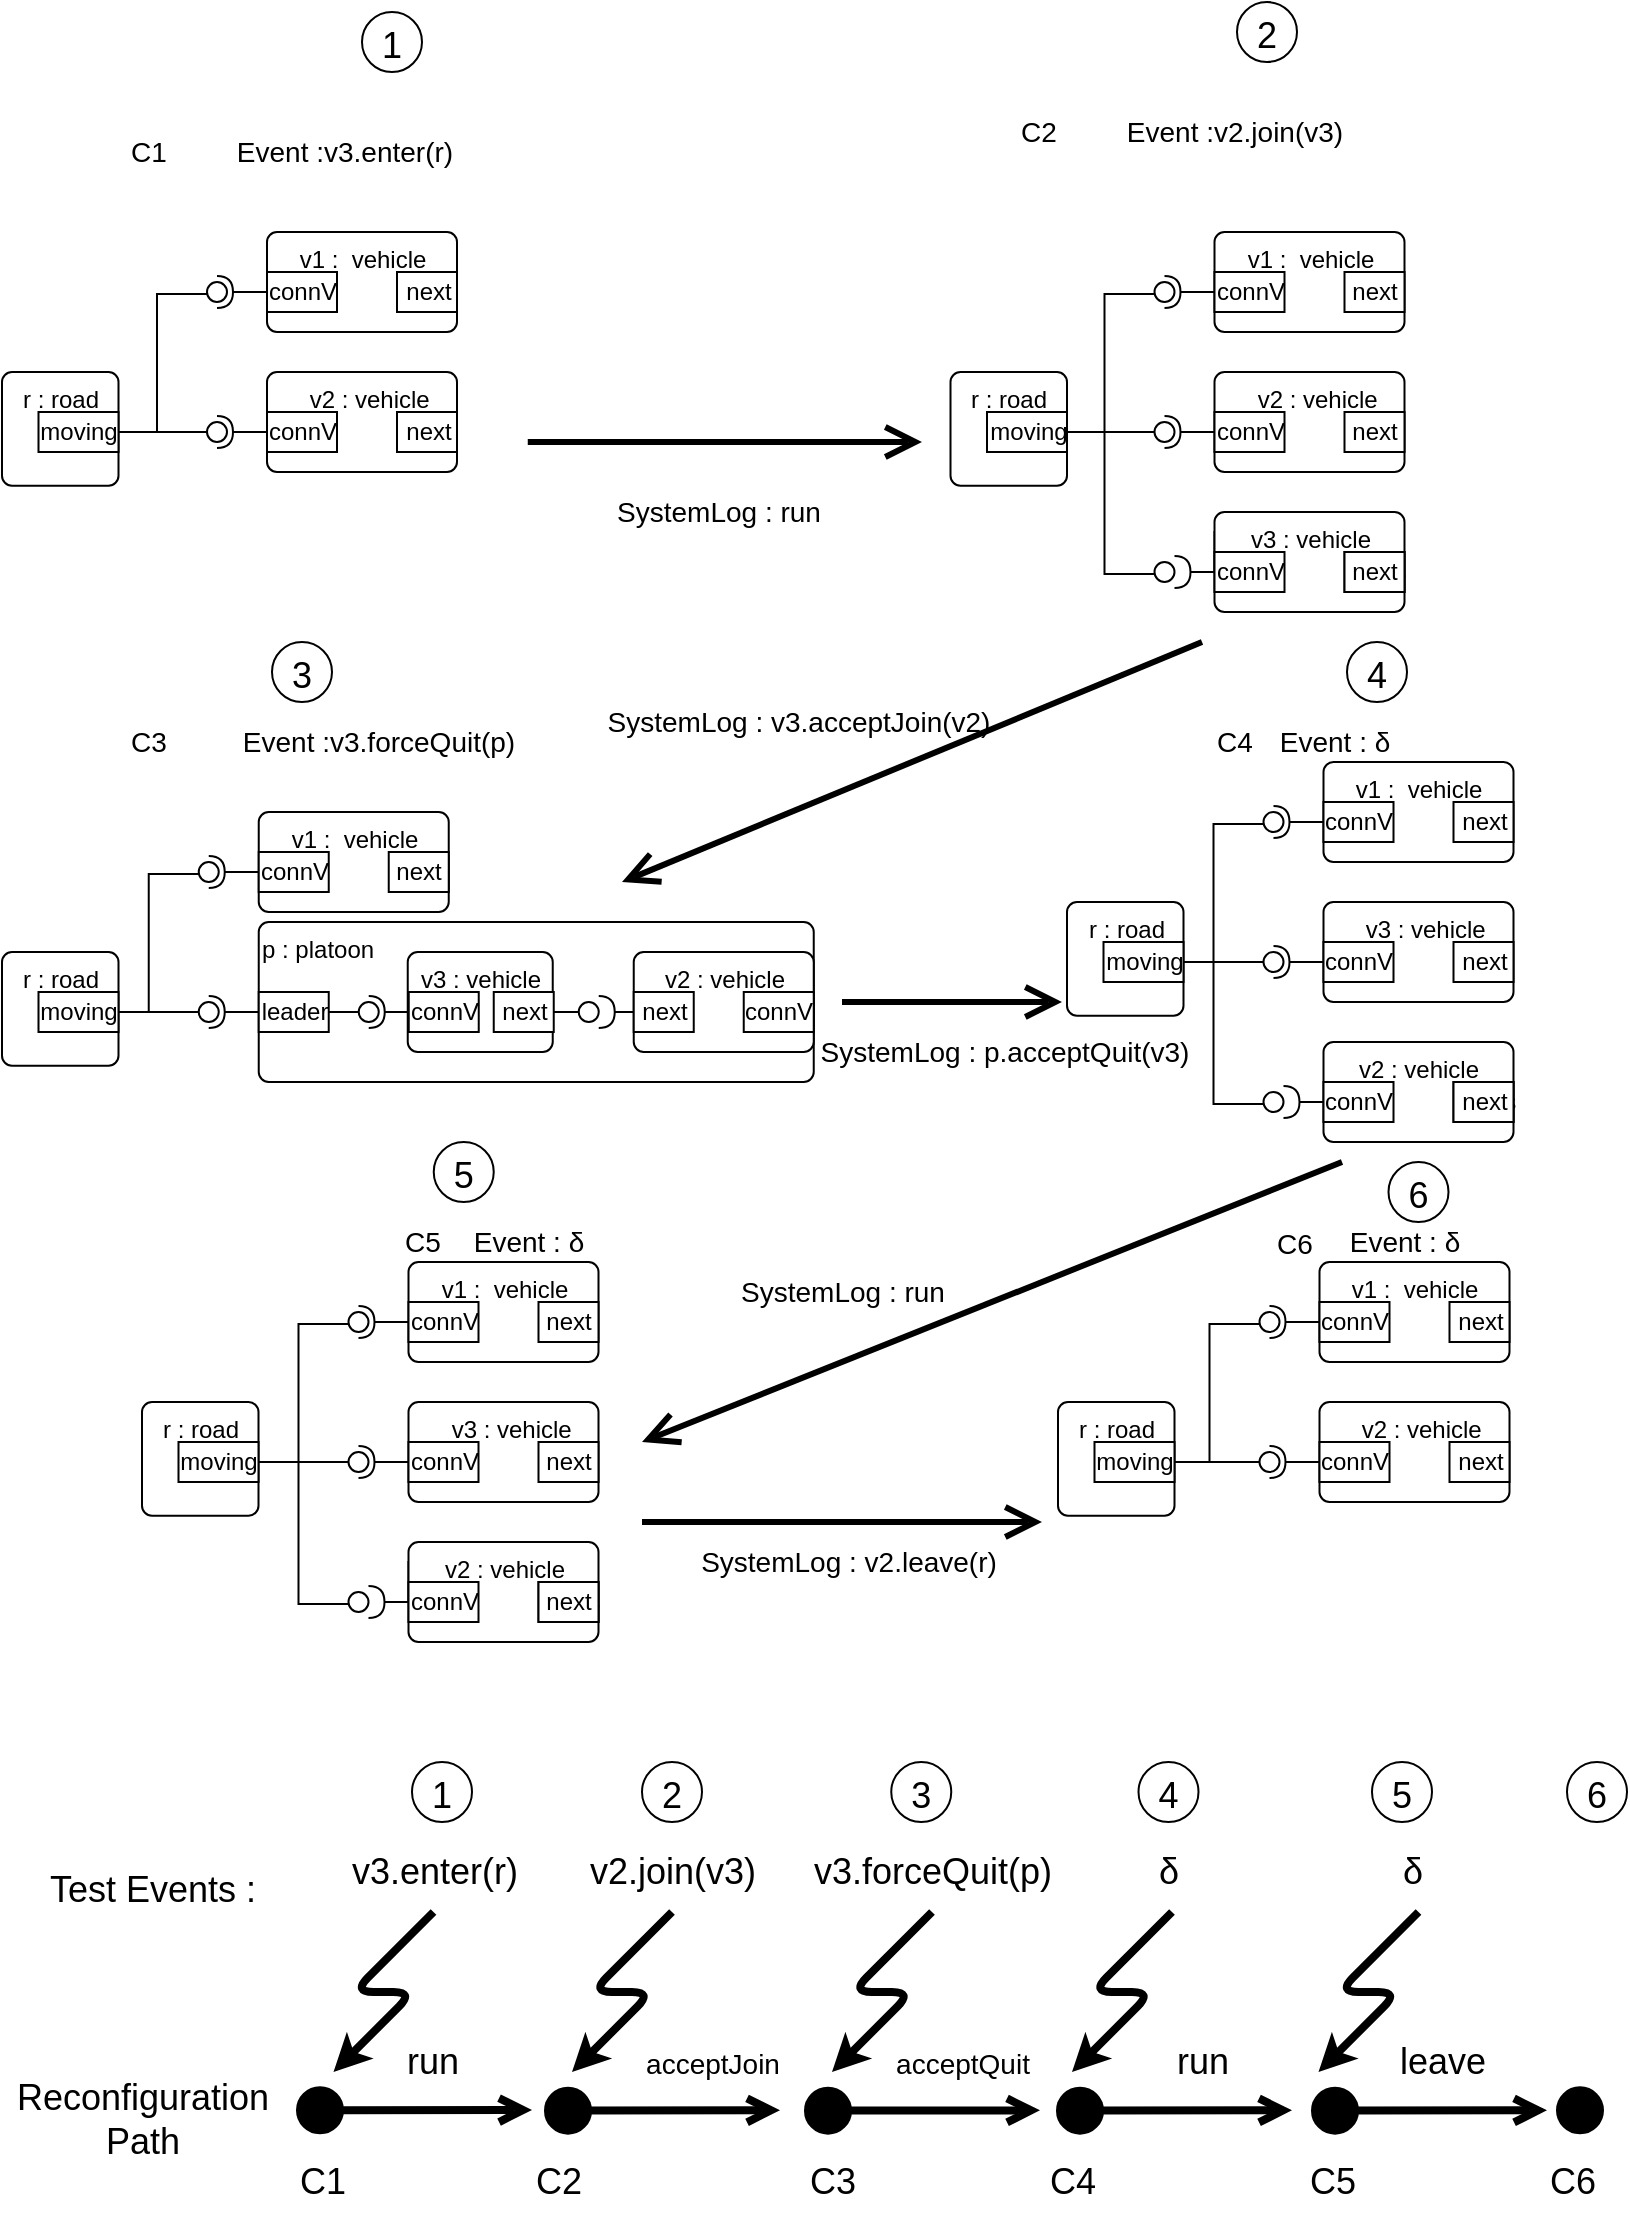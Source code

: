 <mxfile version="14.4.3" type="github">
  <diagram id="c5M5bnTv5cbVwsdI9zkl" name="Page-1">
    <mxGraphModel dx="1355" dy="804" grid="1" gridSize="10" guides="1" tooltips="1" connect="1" arrows="1" fold="1" page="1" pageScale="1" pageWidth="827" pageHeight="1169" math="1" shadow="0">
      <root>
        <mxCell id="0" />
        <mxCell id="1" parent="0" />
        <mxCell id="4ejkwvuz64iwrjdh6K8v-1" value="p : platoon" style="html=1;align=left;verticalAlign=top;rounded=1;absoluteArcSize=1;arcSize=10;dashed=0;" parent="1" vertex="1">
          <mxGeometry x="135.37" y="492" width="277.5" height="80" as="geometry" />
        </mxCell>
        <mxCell id="4ejkwvuz64iwrjdh6K8v-3" value="" style="rounded=0;orthogonalLoop=1;jettySize=auto;html=1;endArrow=none;endFill=0;exitX=1;exitY=0.5;exitDx=0;exitDy=0;entryX=0.2;entryY=0.6;entryDx=0;entryDy=0;entryPerimeter=0;" parent="1" target="4ejkwvuz64iwrjdh6K8v-5" edge="1">
          <mxGeometry relative="1" as="geometry">
            <mxPoint x="538.25" y="247" as="sourcePoint" />
            <mxPoint x="563.25" y="62" as="targetPoint" />
            <Array as="points">
              <mxPoint x="558.25" y="247" />
              <mxPoint x="558.25" y="178" />
            </Array>
          </mxGeometry>
        </mxCell>
        <mxCell id="4ejkwvuz64iwrjdh6K8v-4" value="" style="rounded=0;orthogonalLoop=1;jettySize=auto;html=1;endArrow=halfCircle;endFill=0;endSize=6;strokeWidth=1;exitX=0;exitY=0.5;exitDx=0;exitDy=0;entryX=0.5;entryY=0.5;entryDx=0;entryDy=0;entryPerimeter=0;" parent="1" source="4ejkwvuz64iwrjdh6K8v-7" target="4ejkwvuz64iwrjdh6K8v-5" edge="1">
          <mxGeometry relative="1" as="geometry">
            <mxPoint x="823.25" y="347" as="sourcePoint" />
            <mxPoint x="593.25" y="167" as="targetPoint" />
          </mxGeometry>
        </mxCell>
        <mxCell id="4ejkwvuz64iwrjdh6K8v-5" value="" style="ellipse;whiteSpace=wrap;html=1;fontFamily=Helvetica;fontSize=12;fontColor=#000000;align=center;strokeColor=#000000;fillColor=#ffffff;points=[];aspect=fixed;resizable=0;" parent="1" vertex="1">
          <mxGeometry x="583.25" y="172" width="10" height="10" as="geometry" />
        </mxCell>
        <mxCell id="4ejkwvuz64iwrjdh6K8v-6" value="v1 :&amp;nbsp; vehicle" style="html=1;align=center;verticalAlign=top;rounded=1;absoluteArcSize=1;arcSize=10;dashed=0;" parent="1" vertex="1">
          <mxGeometry x="613.25" y="147" width="95" height="50" as="geometry" />
        </mxCell>
        <mxCell id="4ejkwvuz64iwrjdh6K8v-7" value="connV" style="html=1;" parent="1" vertex="1">
          <mxGeometry x="613.25" y="167" width="35" height="20" as="geometry" />
        </mxCell>
        <mxCell id="4ejkwvuz64iwrjdh6K8v-8" value="next" style="html=1;" parent="1" vertex="1">
          <mxGeometry x="678.25" y="167" width="30" height="20" as="geometry" />
        </mxCell>
        <mxCell id="4ejkwvuz64iwrjdh6K8v-9" value="connV" style="html=1;" parent="1" vertex="1">
          <mxGeometry x="613.25" y="297" width="50" height="20" as="geometry" />
        </mxCell>
        <mxCell id="4ejkwvuz64iwrjdh6K8v-10" value="&lt;div align=&quot;right&quot;&gt;&amp;nbsp; v2 : vehicle&lt;br&gt;&lt;/div&gt;" style="html=1;align=center;verticalAlign=top;rounded=1;absoluteArcSize=1;arcSize=10;dashed=0;" parent="1" vertex="1">
          <mxGeometry x="613.25" y="217" width="95" height="50" as="geometry" />
        </mxCell>
        <mxCell id="4ejkwvuz64iwrjdh6K8v-11" value="connV" style="html=1;" parent="1" vertex="1">
          <mxGeometry x="613.25" y="237" width="35" height="20" as="geometry" />
        </mxCell>
        <mxCell id="4ejkwvuz64iwrjdh6K8v-12" value="next" style="html=1;" parent="1" vertex="1">
          <mxGeometry x="678.25" y="237" width="30" height="20" as="geometry" />
        </mxCell>
        <mxCell id="4ejkwvuz64iwrjdh6K8v-13" value="" style="rounded=0;orthogonalLoop=1;jettySize=auto;html=1;endArrow=none;endFill=0;exitX=1;exitY=0.5;exitDx=0;exitDy=0;" parent="1" target="4ejkwvuz64iwrjdh6K8v-15" edge="1">
          <mxGeometry relative="1" as="geometry">
            <mxPoint x="538.25" y="247" as="sourcePoint" />
          </mxGeometry>
        </mxCell>
        <mxCell id="4ejkwvuz64iwrjdh6K8v-14" value="" style="rounded=0;orthogonalLoop=1;jettySize=auto;html=1;endArrow=halfCircle;endFill=0;entryX=0.5;entryY=0.5;entryDx=0;entryDy=0;endSize=6;strokeWidth=1;exitX=0;exitY=0.5;exitDx=0;exitDy=0;" parent="1" source="4ejkwvuz64iwrjdh6K8v-11" target="4ejkwvuz64iwrjdh6K8v-15" edge="1">
          <mxGeometry relative="1" as="geometry">
            <mxPoint x="403.25" y="312" as="sourcePoint" />
          </mxGeometry>
        </mxCell>
        <mxCell id="4ejkwvuz64iwrjdh6K8v-15" value="" style="ellipse;whiteSpace=wrap;html=1;fontFamily=Helvetica;fontSize=12;fontColor=#000000;align=center;strokeColor=#000000;fillColor=#ffffff;points=[];aspect=fixed;resizable=0;" parent="1" vertex="1">
          <mxGeometry x="583.25" y="242" width="10" height="10" as="geometry" />
        </mxCell>
        <mxCell id="4ejkwvuz64iwrjdh6K8v-16" value="v3 : vehicle" style="html=1;align=center;verticalAlign=top;rounded=1;absoluteArcSize=1;arcSize=10;dashed=0;" parent="1" vertex="1">
          <mxGeometry x="613.25" y="287" width="95" height="50" as="geometry" />
        </mxCell>
        <mxCell id="4ejkwvuz64iwrjdh6K8v-17" value="connV" style="html=1;" parent="1" vertex="1">
          <mxGeometry x="613.25" y="307" width="35" height="20" as="geometry" />
        </mxCell>
        <mxCell id="4ejkwvuz64iwrjdh6K8v-18" value="docks" style="html=1;" parent="1" vertex="1">
          <mxGeometry x="678.25" y="307" width="30" height="20" as="geometry" />
        </mxCell>
        <mxCell id="4ejkwvuz64iwrjdh6K8v-19" value="" style="rounded=0;orthogonalLoop=1;jettySize=auto;html=1;endArrow=none;endFill=0;exitX=1;exitY=0.5;exitDx=0;exitDy=0;entryX=0.2;entryY=0.6;entryDx=0;entryDy=0;entryPerimeter=0;" parent="1" target="4ejkwvuz64iwrjdh6K8v-20" edge="1">
          <mxGeometry relative="1" as="geometry">
            <mxPoint x="538.25" y="247" as="sourcePoint" />
            <mxPoint x="568.25" y="317" as="targetPoint" />
            <Array as="points">
              <mxPoint x="558.25" y="247" />
              <mxPoint x="558.25" y="318" />
            </Array>
          </mxGeometry>
        </mxCell>
        <mxCell id="4ejkwvuz64iwrjdh6K8v-20" value="" style="ellipse;whiteSpace=wrap;html=1;fontFamily=Helvetica;fontSize=12;fontColor=#000000;align=center;strokeColor=#000000;fillColor=#ffffff;points=[];aspect=fixed;resizable=0;" parent="1" vertex="1">
          <mxGeometry x="583.25" y="312" width="10" height="10" as="geometry" />
        </mxCell>
        <mxCell id="4ejkwvuz64iwrjdh6K8v-21" value="" style="rounded=0;orthogonalLoop=1;jettySize=auto;html=1;endArrow=halfCircle;endFill=0;endSize=6;strokeWidth=1;exitX=0;exitY=0.5;exitDx=0;exitDy=0;" parent="1" source="4ejkwvuz64iwrjdh6K8v-17" target="4ejkwvuz64iwrjdh6K8v-20" edge="1">
          <mxGeometry relative="1" as="geometry">
            <mxPoint x="613.25" y="317" as="sourcePoint" />
            <mxPoint x="588.25" y="317" as="targetPoint" />
            <Array as="points" />
          </mxGeometry>
        </mxCell>
        <mxCell id="4ejkwvuz64iwrjdh6K8v-24" value="" style="rounded=0;orthogonalLoop=1;jettySize=auto;html=1;endArrow=none;endFill=0;exitX=1;exitY=0.5;exitDx=0;exitDy=0;entryX=0.2;entryY=0.6;entryDx=0;entryDy=0;entryPerimeter=0;" parent="1" target="4ejkwvuz64iwrjdh6K8v-26" edge="1">
          <mxGeometry relative="1" as="geometry">
            <mxPoint x="60.37" y="537" as="sourcePoint" />
            <mxPoint x="85.37" y="352" as="targetPoint" />
            <Array as="points">
              <mxPoint x="80.37" y="537" />
              <mxPoint x="80.37" y="468" />
            </Array>
          </mxGeometry>
        </mxCell>
        <mxCell id="4ejkwvuz64iwrjdh6K8v-25" value="" style="rounded=0;orthogonalLoop=1;jettySize=auto;html=1;endArrow=halfCircle;endFill=0;endSize=6;strokeWidth=1;exitX=0;exitY=0.5;exitDx=0;exitDy=0;entryX=0.5;entryY=0.5;entryDx=0;entryDy=0;entryPerimeter=0;" parent="1" source="4ejkwvuz64iwrjdh6K8v-28" target="4ejkwvuz64iwrjdh6K8v-26" edge="1">
          <mxGeometry relative="1" as="geometry">
            <mxPoint x="345.37" y="637" as="sourcePoint" />
            <mxPoint x="115.37" y="457" as="targetPoint" />
          </mxGeometry>
        </mxCell>
        <mxCell id="4ejkwvuz64iwrjdh6K8v-26" value="" style="ellipse;whiteSpace=wrap;html=1;fontFamily=Helvetica;fontSize=12;fontColor=#000000;align=center;strokeColor=#000000;fillColor=#ffffff;points=[];aspect=fixed;resizable=0;" parent="1" vertex="1">
          <mxGeometry x="105.37" y="462" width="10" height="10" as="geometry" />
        </mxCell>
        <mxCell id="4ejkwvuz64iwrjdh6K8v-27" value="v1 :&amp;nbsp; vehicle" style="html=1;align=center;verticalAlign=top;rounded=1;absoluteArcSize=1;arcSize=10;dashed=0;" parent="1" vertex="1">
          <mxGeometry x="135.37" y="437" width="95" height="50" as="geometry" />
        </mxCell>
        <mxCell id="4ejkwvuz64iwrjdh6K8v-28" value="connV" style="html=1;" parent="1" vertex="1">
          <mxGeometry x="135.37" y="457" width="35" height="20" as="geometry" />
        </mxCell>
        <mxCell id="4ejkwvuz64iwrjdh6K8v-29" value="next" style="html=1;" parent="1" vertex="1">
          <mxGeometry x="200.37" y="457" width="30" height="20" as="geometry" />
        </mxCell>
        <mxCell id="4ejkwvuz64iwrjdh6K8v-30" value="connV" style="html=1;" parent="1" vertex="1">
          <mxGeometry x="210.37" y="517" width="50" height="20" as="geometry" />
        </mxCell>
        <mxCell id="4ejkwvuz64iwrjdh6K8v-31" value="" style="rounded=0;orthogonalLoop=1;jettySize=auto;html=1;endArrow=none;endFill=0;exitX=1;exitY=0.5;exitDx=0;exitDy=0;" parent="1" target="4ejkwvuz64iwrjdh6K8v-33" edge="1">
          <mxGeometry relative="1" as="geometry">
            <mxPoint x="60.37" y="537" as="sourcePoint" />
          </mxGeometry>
        </mxCell>
        <mxCell id="4ejkwvuz64iwrjdh6K8v-32" value="" style="rounded=0;orthogonalLoop=1;jettySize=auto;html=1;endArrow=halfCircle;endFill=0;entryX=0.5;entryY=0.5;entryDx=0;entryDy=0;endSize=6;strokeWidth=1;exitX=0;exitY=0.5;exitDx=0;exitDy=0;" parent="1" target="4ejkwvuz64iwrjdh6K8v-33" edge="1">
          <mxGeometry relative="1" as="geometry">
            <mxPoint x="135.37" y="537.0" as="sourcePoint" />
          </mxGeometry>
        </mxCell>
        <mxCell id="4ejkwvuz64iwrjdh6K8v-33" value="" style="ellipse;whiteSpace=wrap;html=1;fontFamily=Helvetica;fontSize=12;fontColor=#000000;align=center;strokeColor=#000000;fillColor=#ffffff;points=[];aspect=fixed;resizable=0;" parent="1" vertex="1">
          <mxGeometry x="105.37" y="532" width="10" height="10" as="geometry" />
        </mxCell>
        <mxCell id="4ejkwvuz64iwrjdh6K8v-34" value="v3 : vehicle" style="html=1;align=center;verticalAlign=top;rounded=1;absoluteArcSize=1;arcSize=10;dashed=0;" parent="1" vertex="1">
          <mxGeometry x="209.87" y="507" width="72.5" height="50" as="geometry" />
        </mxCell>
        <mxCell id="4ejkwvuz64iwrjdh6K8v-35" value="connV" style="html=1;" parent="1" vertex="1">
          <mxGeometry x="210.37" y="527" width="35" height="20" as="geometry" />
        </mxCell>
        <mxCell id="4ejkwvuz64iwrjdh6K8v-40" value="v2 : vehicle" style="html=1;align=center;verticalAlign=top;rounded=1;absoluteArcSize=1;arcSize=10;dashed=0;" parent="1" vertex="1">
          <mxGeometry x="322.87" y="507" width="90" height="50" as="geometry" />
        </mxCell>
        <mxCell id="4ejkwvuz64iwrjdh6K8v-41" value="connV" style="html=1;" parent="1" vertex="1">
          <mxGeometry x="377.87" y="527" width="35" height="20" as="geometry" />
        </mxCell>
        <mxCell id="4ejkwvuz64iwrjdh6K8v-42" value="" style="rounded=0;orthogonalLoop=1;jettySize=auto;html=1;endArrow=none;endFill=0;exitX=1;exitY=0.5;exitDx=0;exitDy=0;" parent="1" source="4ejkwvuz64iwrjdh6K8v-151" target="4ejkwvuz64iwrjdh6K8v-44" edge="1">
          <mxGeometry relative="1" as="geometry">
            <mxPoint x="305.37" y="537" as="sourcePoint" />
          </mxGeometry>
        </mxCell>
        <mxCell id="4ejkwvuz64iwrjdh6K8v-43" value="" style="rounded=0;orthogonalLoop=1;jettySize=auto;html=1;endArrow=halfCircle;endFill=0;endSize=6;strokeWidth=1;" parent="1" target="4ejkwvuz64iwrjdh6K8v-44" edge="1">
          <mxGeometry relative="1" as="geometry">
            <mxPoint x="322.87" y="537" as="sourcePoint" />
            <mxPoint x="335.37" y="537" as="targetPoint" />
          </mxGeometry>
        </mxCell>
        <mxCell id="4ejkwvuz64iwrjdh6K8v-44" value="" style="ellipse;whiteSpace=wrap;html=1;fontFamily=Helvetica;fontSize=12;fontColor=#000000;align=center;strokeColor=#000000;fillColor=#ffffff;points=[];aspect=fixed;resizable=0;" parent="1" vertex="1">
          <mxGeometry x="295.37" y="532" width="10" height="10" as="geometry" />
        </mxCell>
        <mxCell id="4ejkwvuz64iwrjdh6K8v-46" value="leader" style="html=1;" parent="1" vertex="1">
          <mxGeometry x="135.37" y="527" width="35" height="20" as="geometry" />
        </mxCell>
        <mxCell id="4ejkwvuz64iwrjdh6K8v-47" value="" style="rounded=0;orthogonalLoop=1;jettySize=auto;html=1;endArrow=none;endFill=0;exitX=1;exitY=0.5;exitDx=0;exitDy=0;" parent="1" source="4ejkwvuz64iwrjdh6K8v-46" edge="1">
          <mxGeometry relative="1" as="geometry">
            <mxPoint x="180.37" y="537" as="sourcePoint" />
            <mxPoint x="190.37" y="537" as="targetPoint" />
            <Array as="points" />
          </mxGeometry>
        </mxCell>
        <mxCell id="4ejkwvuz64iwrjdh6K8v-48" value="" style="rounded=0;orthogonalLoop=1;jettySize=auto;html=1;endArrow=halfCircle;endFill=0;endSize=6;strokeWidth=1;" parent="1" edge="1">
          <mxGeometry relative="1" as="geometry">
            <mxPoint x="193.37" y="537" as="sourcePoint" />
            <mxPoint x="193.37" y="537" as="targetPoint" />
          </mxGeometry>
        </mxCell>
        <mxCell id="4ejkwvuz64iwrjdh6K8v-49" value="" style="ellipse;whiteSpace=wrap;html=1;fontFamily=Helvetica;fontSize=12;fontColor=#000000;align=center;strokeColor=#000000;fillColor=#ffffff;points=[];aspect=fixed;resizable=0;" parent="1" vertex="1">
          <mxGeometry x="185.37" y="532" width="10" height="10" as="geometry" />
        </mxCell>
        <mxCell id="4ejkwvuz64iwrjdh6K8v-50" value="" style="rounded=0;orthogonalLoop=1;jettySize=auto;html=1;endArrow=halfCircle;endFill=0;entryX=0.5;entryY=0.5;entryDx=0;entryDy=0;endSize=6;strokeWidth=1;entryPerimeter=0;" parent="1" target="4ejkwvuz64iwrjdh6K8v-49" edge="1">
          <mxGeometry relative="1" as="geometry">
            <mxPoint x="210.37" y="537" as="sourcePoint" />
            <mxPoint x="290.37" y="432" as="targetPoint" />
            <Array as="points">
              <mxPoint x="210.37" y="537" />
            </Array>
          </mxGeometry>
        </mxCell>
        <mxCell id="4ejkwvuz64iwrjdh6K8v-52" value="" style="rounded=0;orthogonalLoop=1;jettySize=auto;html=1;endArrow=none;endFill=0;exitX=1;exitY=0.5;exitDx=0;exitDy=0;entryX=0.2;entryY=0.6;entryDx=0;entryDy=0;entryPerimeter=0;" parent="1" target="4ejkwvuz64iwrjdh6K8v-54" edge="1">
          <mxGeometry relative="1" as="geometry">
            <mxPoint x="592.75" y="512" as="sourcePoint" />
            <mxPoint x="617.75" y="327" as="targetPoint" />
            <Array as="points">
              <mxPoint x="612.75" y="512" />
              <mxPoint x="612.75" y="443" />
            </Array>
          </mxGeometry>
        </mxCell>
        <mxCell id="4ejkwvuz64iwrjdh6K8v-53" value="" style="rounded=0;orthogonalLoop=1;jettySize=auto;html=1;endArrow=halfCircle;endFill=0;endSize=6;strokeWidth=1;exitX=0;exitY=0.5;exitDx=0;exitDy=0;entryX=0.5;entryY=0.5;entryDx=0;entryDy=0;entryPerimeter=0;" parent="1" source="4ejkwvuz64iwrjdh6K8v-56" target="4ejkwvuz64iwrjdh6K8v-54" edge="1">
          <mxGeometry relative="1" as="geometry">
            <mxPoint x="877.75" y="612" as="sourcePoint" />
            <mxPoint x="647.75" y="432" as="targetPoint" />
          </mxGeometry>
        </mxCell>
        <mxCell id="4ejkwvuz64iwrjdh6K8v-54" value="" style="ellipse;whiteSpace=wrap;html=1;fontFamily=Helvetica;fontSize=12;fontColor=#000000;align=center;strokeColor=#000000;fillColor=#ffffff;points=[];aspect=fixed;resizable=0;" parent="1" vertex="1">
          <mxGeometry x="637.75" y="437" width="10" height="10" as="geometry" />
        </mxCell>
        <mxCell id="4ejkwvuz64iwrjdh6K8v-55" value="v1 :&amp;nbsp; vehicle" style="html=1;align=center;verticalAlign=top;rounded=1;absoluteArcSize=1;arcSize=10;dashed=0;" parent="1" vertex="1">
          <mxGeometry x="667.75" y="412" width="95" height="50" as="geometry" />
        </mxCell>
        <mxCell id="4ejkwvuz64iwrjdh6K8v-56" value="connV" style="html=1;" parent="1" vertex="1">
          <mxGeometry x="667.75" y="432" width="35" height="20" as="geometry" />
        </mxCell>
        <mxCell id="4ejkwvuz64iwrjdh6K8v-57" value="next" style="html=1;" parent="1" vertex="1">
          <mxGeometry x="732.75" y="432" width="30" height="20" as="geometry" />
        </mxCell>
        <mxCell id="4ejkwvuz64iwrjdh6K8v-59" value="&lt;div align=&quot;right&quot;&gt;&amp;nbsp; v3 : vehicle&lt;br&gt;&lt;/div&gt;" style="html=1;align=center;verticalAlign=top;rounded=1;absoluteArcSize=1;arcSize=10;dashed=0;" parent="1" vertex="1">
          <mxGeometry x="667.75" y="482" width="95" height="50" as="geometry" />
        </mxCell>
        <mxCell id="4ejkwvuz64iwrjdh6K8v-60" value="connV" style="html=1;" parent="1" vertex="1">
          <mxGeometry x="667.75" y="502" width="35" height="20" as="geometry" />
        </mxCell>
        <mxCell id="4ejkwvuz64iwrjdh6K8v-61" value="next" style="html=1;" parent="1" vertex="1">
          <mxGeometry x="732.75" y="502" width="30" height="20" as="geometry" />
        </mxCell>
        <mxCell id="4ejkwvuz64iwrjdh6K8v-62" value="" style="rounded=0;orthogonalLoop=1;jettySize=auto;html=1;endArrow=none;endFill=0;exitX=1;exitY=0.5;exitDx=0;exitDy=0;" parent="1" target="4ejkwvuz64iwrjdh6K8v-64" edge="1">
          <mxGeometry relative="1" as="geometry">
            <mxPoint x="592.75" y="512" as="sourcePoint" />
          </mxGeometry>
        </mxCell>
        <mxCell id="4ejkwvuz64iwrjdh6K8v-63" value="" style="rounded=0;orthogonalLoop=1;jettySize=auto;html=1;endArrow=halfCircle;endFill=0;entryX=0.5;entryY=0.5;entryDx=0;entryDy=0;endSize=6;strokeWidth=1;exitX=0;exitY=0.5;exitDx=0;exitDy=0;" parent="1" source="4ejkwvuz64iwrjdh6K8v-60" target="4ejkwvuz64iwrjdh6K8v-64" edge="1">
          <mxGeometry relative="1" as="geometry">
            <mxPoint x="457.75" y="577" as="sourcePoint" />
          </mxGeometry>
        </mxCell>
        <mxCell id="4ejkwvuz64iwrjdh6K8v-64" value="" style="ellipse;whiteSpace=wrap;html=1;fontFamily=Helvetica;fontSize=12;fontColor=#000000;align=center;strokeColor=#000000;fillColor=#ffffff;points=[];aspect=fixed;resizable=0;" parent="1" vertex="1">
          <mxGeometry x="637.75" y="507" width="10" height="10" as="geometry" />
        </mxCell>
        <mxCell id="4ejkwvuz64iwrjdh6K8v-65" value="v2 : vehicle" style="html=1;align=center;verticalAlign=top;rounded=1;absoluteArcSize=1;arcSize=10;dashed=0;" parent="1" vertex="1">
          <mxGeometry x="667.75" y="552" width="95" height="50" as="geometry" />
        </mxCell>
        <mxCell id="4ejkwvuz64iwrjdh6K8v-66" value="connV" style="html=1;" parent="1" vertex="1">
          <mxGeometry x="667.75" y="572" width="35" height="20" as="geometry" />
        </mxCell>
        <mxCell id="4ejkwvuz64iwrjdh6K8v-67" value="docks" style="html=1;" parent="1" vertex="1">
          <mxGeometry x="732.75" y="572" width="30" height="20" as="geometry" />
        </mxCell>
        <mxCell id="4ejkwvuz64iwrjdh6K8v-68" value="" style="rounded=0;orthogonalLoop=1;jettySize=auto;html=1;endArrow=none;endFill=0;exitX=1;exitY=0.5;exitDx=0;exitDy=0;entryX=0.2;entryY=0.6;entryDx=0;entryDy=0;entryPerimeter=0;" parent="1" target="4ejkwvuz64iwrjdh6K8v-69" edge="1">
          <mxGeometry relative="1" as="geometry">
            <mxPoint x="592.75" y="512" as="sourcePoint" />
            <mxPoint x="622.75" y="582" as="targetPoint" />
            <Array as="points">
              <mxPoint x="612.75" y="512" />
              <mxPoint x="612.75" y="583" />
            </Array>
          </mxGeometry>
        </mxCell>
        <mxCell id="4ejkwvuz64iwrjdh6K8v-69" value="" style="ellipse;whiteSpace=wrap;html=1;fontFamily=Helvetica;fontSize=12;fontColor=#000000;align=center;strokeColor=#000000;fillColor=#ffffff;points=[];aspect=fixed;resizable=0;" parent="1" vertex="1">
          <mxGeometry x="637.75" y="577" width="10" height="10" as="geometry" />
        </mxCell>
        <mxCell id="4ejkwvuz64iwrjdh6K8v-70" value="" style="rounded=0;orthogonalLoop=1;jettySize=auto;html=1;endArrow=halfCircle;endFill=0;endSize=6;strokeWidth=1;exitX=0;exitY=0.5;exitDx=0;exitDy=0;" parent="1" source="4ejkwvuz64iwrjdh6K8v-66" target="4ejkwvuz64iwrjdh6K8v-69" edge="1">
          <mxGeometry relative="1" as="geometry">
            <mxPoint x="667.75" y="582" as="sourcePoint" />
            <mxPoint x="642.75" y="582" as="targetPoint" />
            <Array as="points" />
          </mxGeometry>
        </mxCell>
        <mxCell id="4ejkwvuz64iwrjdh6K8v-100" value="&lt;font style=&quot;font-size: 14px&quot;&gt;Event :v2.join(v3)&lt;/font&gt;" style="text;html=1;align=center;verticalAlign=middle;resizable=0;points=[];autosize=1;" parent="1" vertex="1">
          <mxGeometry x="563.25" y="87" width="120" height="20" as="geometry" />
        </mxCell>
        <mxCell id="4ejkwvuz64iwrjdh6K8v-101" value="" style="endArrow=open;endFill=1;endSize=12;html=1;strokeWidth=3;" parent="1" edge="1">
          <mxGeometry width="160" relative="1" as="geometry">
            <mxPoint x="607" y="352" as="sourcePoint" />
            <mxPoint x="317" y="472" as="targetPoint" />
          </mxGeometry>
        </mxCell>
        <mxCell id="4ejkwvuz64iwrjdh6K8v-102" value="&lt;font style=&quot;font-size: 14px&quot;&gt;SystemLog : v3.acceptJoin(v2)&lt;/font&gt;" style="text;html=1;align=center;verticalAlign=middle;resizable=0;points=[];autosize=1;" parent="1" vertex="1">
          <mxGeometry x="299.5" y="382" width="210" height="20" as="geometry" />
        </mxCell>
        <mxCell id="4ejkwvuz64iwrjdh6K8v-103" value="&lt;font style=&quot;font-size: 14px&quot;&gt;Event :v3.forceQuit(p)&lt;/font&gt;" style="text;html=1;align=center;verticalAlign=middle;resizable=0;points=[];autosize=1;" parent="1" vertex="1">
          <mxGeometry x="120.25" y="392" width="150" height="20" as="geometry" />
        </mxCell>
        <mxCell id="4ejkwvuz64iwrjdh6K8v-105" value="&lt;font style=&quot;font-size: 14px&quot;&gt;SystemLog : p.acceptQuit(v3)&lt;/font&gt;" style="text;html=1;align=center;verticalAlign=middle;resizable=0;points=[];autosize=1;" parent="1" vertex="1">
          <mxGeometry x="408.25" y="547" width="200" height="20" as="geometry" />
        </mxCell>
        <mxCell id="4ejkwvuz64iwrjdh6K8v-113" value="5" style="ellipse;fillColor=#ffffff;strokeColor=#000000;fontSize=18;" parent="1" vertex="1">
          <mxGeometry x="222.87" y="602" width="30" height="30" as="geometry" />
        </mxCell>
        <mxCell id="4ejkwvuz64iwrjdh6K8v-114" value="2" style="ellipse;fillColor=#ffffff;strokeColor=#000000;fontSize=18;" parent="1" vertex="1">
          <mxGeometry x="624.5" y="32" width="30" height="30" as="geometry" />
        </mxCell>
        <mxCell id="4ejkwvuz64iwrjdh6K8v-115" value="3" style="ellipse;fillColor=#ffffff;strokeColor=#000000;fontSize=18;" parent="1" vertex="1">
          <mxGeometry x="142" y="352" width="30" height="30" as="geometry" />
        </mxCell>
        <mxCell id="4ejkwvuz64iwrjdh6K8v-116" value="4" style="ellipse;fillColor=#ffffff;strokeColor=#000000;fontSize=18;" parent="1" vertex="1">
          <mxGeometry x="679.5" y="352" width="30" height="30" as="geometry" />
        </mxCell>
        <mxCell id="4ejkwvuz64iwrjdh6K8v-117" value="Test Events :" style="text;html=1;align=center;verticalAlign=middle;resizable=0;points=[];autosize=1;fontSize=18;" parent="1" vertex="1">
          <mxGeometry x="22" y="961" width="120" height="30" as="geometry" />
        </mxCell>
        <mxCell id="4ejkwvuz64iwrjdh6K8v-118" value="Reconfiguration&lt;br&gt;Path" style="text;html=1;align=center;verticalAlign=middle;resizable=0;points=[];autosize=1;fontSize=18;" parent="1" vertex="1">
          <mxGeometry x="7" y="1066" width="140" height="50" as="geometry" />
        </mxCell>
        <mxCell id="4ejkwvuz64iwrjdh6K8v-119" value="" style="endArrow=open;startArrow=circle;endFill=0;startFill=1;endSize=8;html=1;strokeWidth=4;fontSize=18;" parent="1" edge="1">
          <mxGeometry width="160" relative="1" as="geometry">
            <mxPoint x="152" y="1086.17" as="sourcePoint" />
            <mxPoint x="272" y="1086" as="targetPoint" />
          </mxGeometry>
        </mxCell>
        <mxCell id="4ejkwvuz64iwrjdh6K8v-120" value="C1" style="text;html=1;align=center;verticalAlign=middle;resizable=0;points=[];autosize=1;fontSize=18;" parent="1" vertex="1">
          <mxGeometry x="147" y="1107" width="40" height="30" as="geometry" />
        </mxCell>
        <mxCell id="4ejkwvuz64iwrjdh6K8v-121" value="" style="endArrow=open;startArrow=circle;endFill=0;startFill=1;endSize=8;html=1;strokeWidth=4;fontSize=18;" parent="1" edge="1">
          <mxGeometry width="160" relative="1" as="geometry">
            <mxPoint x="406" y="1086.34" as="sourcePoint" />
            <mxPoint x="526" y="1086.17" as="targetPoint" />
          </mxGeometry>
        </mxCell>
        <mxCell id="4ejkwvuz64iwrjdh6K8v-122" value="" style="endArrow=open;startArrow=circle;endFill=0;startFill=1;endSize=8;html=1;strokeWidth=4;fontSize=18;" parent="1" edge="1">
          <mxGeometry width="160" relative="1" as="geometry">
            <mxPoint x="532" y="1086.34" as="sourcePoint" />
            <mxPoint x="652" y="1086.17" as="targetPoint" />
          </mxGeometry>
        </mxCell>
        <mxCell id="4ejkwvuz64iwrjdh6K8v-123" value="" style="endArrow=open;startArrow=circle;endFill=0;startFill=1;endSize=8;html=1;strokeWidth=4;fontSize=18;" parent="1" edge="1">
          <mxGeometry width="160" relative="1" as="geometry">
            <mxPoint x="659.5" y="1086.34" as="sourcePoint" />
            <mxPoint x="779.5" y="1086.17" as="targetPoint" />
          </mxGeometry>
        </mxCell>
        <mxCell id="4ejkwvuz64iwrjdh6K8v-124" value="" style="endArrow=none;startArrow=circle;endFill=0;startFill=1;endSize=8;html=1;strokeWidth=4;fontSize=18;" parent="1" edge="1">
          <mxGeometry width="160" relative="1" as="geometry">
            <mxPoint x="782" y="1086.42" as="sourcePoint" />
            <mxPoint x="802" y="1086.08" as="targetPoint" />
          </mxGeometry>
        </mxCell>
        <mxCell id="4ejkwvuz64iwrjdh6K8v-125" value="C4" style="text;html=1;align=center;verticalAlign=middle;resizable=0;points=[];autosize=1;fontSize=18;" parent="1" vertex="1">
          <mxGeometry x="522" y="1107" width="40" height="30" as="geometry" />
        </mxCell>
        <mxCell id="4ejkwvuz64iwrjdh6K8v-126" value="C5" style="text;html=1;align=center;verticalAlign=middle;resizable=0;points=[];autosize=1;fontSize=18;" parent="1" vertex="1">
          <mxGeometry x="652" y="1107" width="40" height="30" as="geometry" />
        </mxCell>
        <mxCell id="4ejkwvuz64iwrjdh6K8v-127" value="C6" style="text;html=1;align=center;verticalAlign=middle;resizable=0;points=[];autosize=1;fontSize=18;" parent="1" vertex="1">
          <mxGeometry x="772" y="1107" width="40" height="30" as="geometry" />
        </mxCell>
        <mxCell id="4ejkwvuz64iwrjdh6K8v-128" value="run" style="text;html=1;align=center;verticalAlign=middle;resizable=0;points=[];autosize=1;fontSize=18;" parent="1" vertex="1">
          <mxGeometry x="202" y="1047" width="40" height="30" as="geometry" />
        </mxCell>
        <mxCell id="4ejkwvuz64iwrjdh6K8v-129" value="" style="endArrow=classic;html=1;strokeWidth=4;fontSize=18;" parent="1" edge="1">
          <mxGeometry width="50" height="50" relative="1" as="geometry">
            <mxPoint x="342" y="987" as="sourcePoint" />
            <mxPoint x="292" y="1067" as="targetPoint" />
            <Array as="points">
              <mxPoint x="342" y="987" />
              <mxPoint x="302" y="1027" />
              <mxPoint x="332" y="1027" />
            </Array>
          </mxGeometry>
        </mxCell>
        <mxCell id="4ejkwvuz64iwrjdh6K8v-130" value="" style="endArrow=classic;html=1;strokeWidth=4;fontSize=18;" parent="1" edge="1">
          <mxGeometry width="50" height="50" relative="1" as="geometry">
            <mxPoint x="472" y="987" as="sourcePoint" />
            <mxPoint x="422" y="1067" as="targetPoint" />
            <Array as="points">
              <mxPoint x="472" y="987" />
              <mxPoint x="432" y="1027" />
              <mxPoint x="462" y="1027" />
            </Array>
          </mxGeometry>
        </mxCell>
        <mxCell id="4ejkwvuz64iwrjdh6K8v-131" value="" style="endArrow=classic;html=1;strokeWidth=4;fontSize=18;" parent="1" edge="1">
          <mxGeometry width="50" height="50" relative="1" as="geometry">
            <mxPoint x="592" y="987" as="sourcePoint" />
            <mxPoint x="542" y="1067" as="targetPoint" />
            <Array as="points">
              <mxPoint x="592" y="987" />
              <mxPoint x="552" y="1027" />
              <mxPoint x="582" y="1027" />
            </Array>
          </mxGeometry>
        </mxCell>
        <mxCell id="4ejkwvuz64iwrjdh6K8v-132" value="v2.join(v3)" style="text;html=1;align=center;verticalAlign=middle;resizable=0;points=[];autosize=1;fontSize=18;" parent="1" vertex="1">
          <mxGeometry x="292" y="952" width="100" height="30" as="geometry" />
        </mxCell>
        <mxCell id="4ejkwvuz64iwrjdh6K8v-133" value="v3.forceQuit(p)" style="text;html=1;align=center;verticalAlign=middle;resizable=0;points=[];autosize=1;fontSize=18;" parent="1" vertex="1">
          <mxGeometry x="407" y="952" width="130" height="30" as="geometry" />
        </mxCell>
        <mxCell id="4ejkwvuz64iwrjdh6K8v-135" value="" style="endArrow=open;startArrow=circle;endFill=0;startFill=1;endSize=8;html=1;strokeWidth=4;fontSize=18;" parent="1" edge="1">
          <mxGeometry width="160" relative="1" as="geometry">
            <mxPoint x="276" y="1086.34" as="sourcePoint" />
            <mxPoint x="396" y="1086.17" as="targetPoint" />
          </mxGeometry>
        </mxCell>
        <mxCell id="4ejkwvuz64iwrjdh6K8v-136" value="C2" style="text;html=1;align=center;verticalAlign=middle;resizable=0;points=[];autosize=1;fontSize=18;" parent="1" vertex="1">
          <mxGeometry x="264.5" y="1107" width="40" height="30" as="geometry" />
        </mxCell>
        <mxCell id="4ejkwvuz64iwrjdh6K8v-137" value="C3" style="text;html=1;align=center;verticalAlign=middle;resizable=0;points=[];autosize=1;fontSize=18;" parent="1" vertex="1">
          <mxGeometry x="402" y="1107" width="40" height="30" as="geometry" />
        </mxCell>
        <mxCell id="4ejkwvuz64iwrjdh6K8v-138" value="run" style="text;html=1;align=center;verticalAlign=middle;resizable=0;points=[];autosize=1;fontSize=18;" parent="1" vertex="1">
          <mxGeometry x="587" y="1047" width="40" height="30" as="geometry" />
        </mxCell>
        <mxCell id="4ejkwvuz64iwrjdh6K8v-139" value="leave" style="text;html=1;align=center;verticalAlign=middle;resizable=0;points=[];autosize=1;fontSize=18;" parent="1" vertex="1">
          <mxGeometry x="697" y="1047" width="60" height="30" as="geometry" />
        </mxCell>
        <mxCell id="4ejkwvuz64iwrjdh6K8v-140" value="4" style="ellipse;fillColor=#ffffff;strokeColor=#000000;fontSize=18;" parent="1" vertex="1">
          <mxGeometry x="575.25" y="912" width="30" height="30" as="geometry" />
        </mxCell>
        <mxCell id="4ejkwvuz64iwrjdh6K8v-141" value="3" style="ellipse;fillColor=#ffffff;strokeColor=#000000;fontSize=18;" parent="1" vertex="1">
          <mxGeometry x="451.63" y="912" width="30" height="30" as="geometry" />
        </mxCell>
        <mxCell id="4ejkwvuz64iwrjdh6K8v-142" value="2" style="ellipse;fillColor=#ffffff;strokeColor=#000000;fontSize=18;" parent="1" vertex="1">
          <mxGeometry x="327" y="912" width="30" height="30" as="geometry" />
        </mxCell>
        <mxCell id="4ejkwvuz64iwrjdh6K8v-143" value="1" style="ellipse;fillColor=#ffffff;strokeColor=#000000;fontSize=18;" parent="1" vertex="1">
          <mxGeometry x="212" y="912" width="30" height="30" as="geometry" />
        </mxCell>
        <mxCell id="4ejkwvuz64iwrjdh6K8v-147" value="next" style="html=1;" parent="1" vertex="1">
          <mxGeometry x="732.75" y="572" width="30" height="20" as="geometry" />
        </mxCell>
        <mxCell id="4ejkwvuz64iwrjdh6K8v-150" value="next" style="html=1;" parent="1" vertex="1">
          <mxGeometry x="678.25" y="307" width="30" height="20" as="geometry" />
        </mxCell>
        <mxCell id="4ejkwvuz64iwrjdh6K8v-151" value="next" style="html=1;" parent="1" vertex="1">
          <mxGeometry x="252.87" y="527" width="30" height="20" as="geometry" />
        </mxCell>
        <mxCell id="4ejkwvuz64iwrjdh6K8v-152" value="next" style="html=1;" parent="1" vertex="1">
          <mxGeometry x="322.87" y="527" width="30" height="20" as="geometry" />
        </mxCell>
        <mxCell id="4ejkwvuz64iwrjdh6K8v-154" value="" style="rounded=0;orthogonalLoop=1;jettySize=auto;html=1;endArrow=none;endFill=0;exitX=1;exitY=0.5;exitDx=0;exitDy=0;entryX=0.2;entryY=0.6;entryDx=0;entryDy=0;entryPerimeter=0;" parent="1" target="4ejkwvuz64iwrjdh6K8v-156" edge="1">
          <mxGeometry relative="1" as="geometry">
            <mxPoint x="64.5" y="247" as="sourcePoint" />
            <mxPoint x="89.5" y="62" as="targetPoint" />
            <Array as="points">
              <mxPoint x="84.5" y="247" />
              <mxPoint x="84.5" y="178" />
            </Array>
          </mxGeometry>
        </mxCell>
        <mxCell id="4ejkwvuz64iwrjdh6K8v-155" value="" style="rounded=0;orthogonalLoop=1;jettySize=auto;html=1;endArrow=halfCircle;endFill=0;endSize=6;strokeWidth=1;exitX=0;exitY=0.5;exitDx=0;exitDy=0;entryX=0.5;entryY=0.5;entryDx=0;entryDy=0;entryPerimeter=0;" parent="1" source="4ejkwvuz64iwrjdh6K8v-158" target="4ejkwvuz64iwrjdh6K8v-156" edge="1">
          <mxGeometry relative="1" as="geometry">
            <mxPoint x="349.5" y="347" as="sourcePoint" />
            <mxPoint x="119.5" y="167" as="targetPoint" />
          </mxGeometry>
        </mxCell>
        <mxCell id="4ejkwvuz64iwrjdh6K8v-156" value="" style="ellipse;whiteSpace=wrap;html=1;fontFamily=Helvetica;fontSize=12;fontColor=#000000;align=center;strokeColor=#000000;fillColor=#ffffff;points=[];aspect=fixed;resizable=0;" parent="1" vertex="1">
          <mxGeometry x="109.5" y="172" width="10" height="10" as="geometry" />
        </mxCell>
        <mxCell id="4ejkwvuz64iwrjdh6K8v-157" value="v1 :&amp;nbsp; vehicle" style="html=1;align=center;verticalAlign=top;rounded=1;absoluteArcSize=1;arcSize=10;dashed=0;" parent="1" vertex="1">
          <mxGeometry x="139.5" y="147" width="95" height="50" as="geometry" />
        </mxCell>
        <mxCell id="4ejkwvuz64iwrjdh6K8v-158" value="connV" style="html=1;" parent="1" vertex="1">
          <mxGeometry x="139.5" y="167" width="35" height="20" as="geometry" />
        </mxCell>
        <mxCell id="4ejkwvuz64iwrjdh6K8v-159" value="next" style="html=1;" parent="1" vertex="1">
          <mxGeometry x="204.5" y="167" width="30" height="20" as="geometry" />
        </mxCell>
        <mxCell id="4ejkwvuz64iwrjdh6K8v-161" value="&lt;div align=&quot;right&quot;&gt;&amp;nbsp; v2 : vehicle&lt;br&gt;&lt;/div&gt;" style="html=1;align=center;verticalAlign=top;rounded=1;absoluteArcSize=1;arcSize=10;dashed=0;" parent="1" vertex="1">
          <mxGeometry x="139.5" y="217" width="95" height="50" as="geometry" />
        </mxCell>
        <mxCell id="4ejkwvuz64iwrjdh6K8v-162" value="connV" style="html=1;" parent="1" vertex="1">
          <mxGeometry x="139.5" y="237" width="35" height="20" as="geometry" />
        </mxCell>
        <mxCell id="4ejkwvuz64iwrjdh6K8v-163" value="next" style="html=1;" parent="1" vertex="1">
          <mxGeometry x="204.5" y="237" width="30" height="20" as="geometry" />
        </mxCell>
        <mxCell id="4ejkwvuz64iwrjdh6K8v-164" value="" style="rounded=0;orthogonalLoop=1;jettySize=auto;html=1;endArrow=none;endFill=0;exitX=1;exitY=0.5;exitDx=0;exitDy=0;" parent="1" target="4ejkwvuz64iwrjdh6K8v-166" edge="1">
          <mxGeometry relative="1" as="geometry">
            <mxPoint x="64.5" y="247" as="sourcePoint" />
          </mxGeometry>
        </mxCell>
        <mxCell id="4ejkwvuz64iwrjdh6K8v-165" value="" style="rounded=0;orthogonalLoop=1;jettySize=auto;html=1;endArrow=halfCircle;endFill=0;entryX=0.5;entryY=0.5;entryDx=0;entryDy=0;endSize=6;strokeWidth=1;exitX=0;exitY=0.5;exitDx=0;exitDy=0;" parent="1" source="4ejkwvuz64iwrjdh6K8v-162" target="4ejkwvuz64iwrjdh6K8v-166" edge="1">
          <mxGeometry relative="1" as="geometry">
            <mxPoint x="-70.5" y="312" as="sourcePoint" />
          </mxGeometry>
        </mxCell>
        <mxCell id="4ejkwvuz64iwrjdh6K8v-166" value="" style="ellipse;whiteSpace=wrap;html=1;fontFamily=Helvetica;fontSize=12;fontColor=#000000;align=center;strokeColor=#000000;fillColor=#ffffff;points=[];aspect=fixed;resizable=0;" parent="1" vertex="1">
          <mxGeometry x="109.5" y="242" width="10" height="10" as="geometry" />
        </mxCell>
        <mxCell id="4ejkwvuz64iwrjdh6K8v-175" value="" style="endArrow=open;endFill=1;endSize=12;html=1;strokeWidth=3;" parent="1" edge="1">
          <mxGeometry width="160" relative="1" as="geometry">
            <mxPoint x="269.88" y="252" as="sourcePoint" />
            <mxPoint x="467" y="252" as="targetPoint" />
          </mxGeometry>
        </mxCell>
        <mxCell id="4ejkwvuz64iwrjdh6K8v-176" value="&lt;font style=&quot;font-size: 14px&quot;&gt;SystemLog : run&lt;/font&gt;" style="text;html=1;align=center;verticalAlign=middle;resizable=0;points=[];autosize=1;" parent="1" vertex="1">
          <mxGeometry x="305.25" y="277" width="120" height="20" as="geometry" />
        </mxCell>
        <mxCell id="4ejkwvuz64iwrjdh6K8v-177" value="1" style="ellipse;fillColor=#ffffff;strokeColor=#000000;fontSize=18;" parent="1" vertex="1">
          <mxGeometry x="187" y="37" width="30" height="30" as="geometry" />
        </mxCell>
        <mxCell id="4ejkwvuz64iwrjdh6K8v-180" value="C1" style="text;html=1;align=center;verticalAlign=middle;resizable=0;points=[];autosize=1;fontSize=14;" parent="1" vertex="1">
          <mxGeometry x="65.25" y="97" width="30" height="20" as="geometry" />
        </mxCell>
        <mxCell id="4ejkwvuz64iwrjdh6K8v-181" value="&lt;div align=&quot;center&quot;&gt;r : road&lt;/div&gt;" style="html=1;align=center;verticalAlign=top;rounded=1;absoluteArcSize=1;arcSize=10;dashed=0;" parent="1" vertex="1">
          <mxGeometry x="77" y="732" width="58.25" height="56.88" as="geometry" />
        </mxCell>
        <mxCell id="4ejkwvuz64iwrjdh6K8v-182" value="" style="rounded=0;orthogonalLoop=1;jettySize=auto;html=1;endArrow=none;endFill=0;exitX=1;exitY=0.5;exitDx=0;exitDy=0;entryX=0.2;entryY=0.6;entryDx=0;entryDy=0;entryPerimeter=0;" parent="1" source="4ejkwvuz64iwrjdh6K8v-201" target="4ejkwvuz64iwrjdh6K8v-184" edge="1">
          <mxGeometry relative="1" as="geometry">
            <mxPoint x="270.25" y="877" as="sourcePoint" />
            <mxPoint x="160.25" y="577" as="targetPoint" />
            <Array as="points">
              <mxPoint x="155.25" y="762" />
              <mxPoint x="155.25" y="693" />
            </Array>
          </mxGeometry>
        </mxCell>
        <mxCell id="4ejkwvuz64iwrjdh6K8v-183" value="" style="rounded=0;orthogonalLoop=1;jettySize=auto;html=1;endArrow=halfCircle;endFill=0;endSize=6;strokeWidth=1;exitX=0;exitY=0.5;exitDx=0;exitDy=0;entryX=0.5;entryY=0.5;entryDx=0;entryDy=0;entryPerimeter=0;" parent="1" source="4ejkwvuz64iwrjdh6K8v-186" target="4ejkwvuz64iwrjdh6K8v-184" edge="1">
          <mxGeometry relative="1" as="geometry">
            <mxPoint x="420.25" y="862" as="sourcePoint" />
            <mxPoint x="190.25" y="682" as="targetPoint" />
          </mxGeometry>
        </mxCell>
        <mxCell id="4ejkwvuz64iwrjdh6K8v-184" value="" style="ellipse;whiteSpace=wrap;html=1;fontFamily=Helvetica;fontSize=12;fontColor=#000000;align=center;strokeColor=#000000;fillColor=#ffffff;points=[];aspect=fixed;resizable=0;" parent="1" vertex="1">
          <mxGeometry x="180.25" y="687" width="10" height="10" as="geometry" />
        </mxCell>
        <mxCell id="4ejkwvuz64iwrjdh6K8v-185" value="v1 :&amp;nbsp; vehicle" style="html=1;align=center;verticalAlign=top;rounded=1;absoluteArcSize=1;arcSize=10;dashed=0;" parent="1" vertex="1">
          <mxGeometry x="210.25" y="662" width="95" height="50" as="geometry" />
        </mxCell>
        <mxCell id="4ejkwvuz64iwrjdh6K8v-186" value="connV" style="html=1;" parent="1" vertex="1">
          <mxGeometry x="210.25" y="682" width="35" height="20" as="geometry" />
        </mxCell>
        <mxCell id="4ejkwvuz64iwrjdh6K8v-187" value="next" style="html=1;" parent="1" vertex="1">
          <mxGeometry x="275.25" y="682" width="30" height="20" as="geometry" />
        </mxCell>
        <mxCell id="4ejkwvuz64iwrjdh6K8v-188" value="connV" style="html=1;" parent="1" vertex="1">
          <mxGeometry x="210.25" y="812" width="50" height="20" as="geometry" />
        </mxCell>
        <mxCell id="4ejkwvuz64iwrjdh6K8v-189" value="&lt;div align=&quot;right&quot;&gt;&amp;nbsp; v3 : vehicle&lt;br&gt;&lt;/div&gt;" style="html=1;align=center;verticalAlign=top;rounded=1;absoluteArcSize=1;arcSize=10;dashed=0;" parent="1" vertex="1">
          <mxGeometry x="210.25" y="732" width="95" height="50" as="geometry" />
        </mxCell>
        <mxCell id="4ejkwvuz64iwrjdh6K8v-190" value="connV" style="html=1;" parent="1" vertex="1">
          <mxGeometry x="210.25" y="752" width="35" height="20" as="geometry" />
        </mxCell>
        <mxCell id="4ejkwvuz64iwrjdh6K8v-191" value="next" style="html=1;" parent="1" vertex="1">
          <mxGeometry x="275.25" y="752" width="30" height="20" as="geometry" />
        </mxCell>
        <mxCell id="4ejkwvuz64iwrjdh6K8v-192" value="" style="rounded=0;orthogonalLoop=1;jettySize=auto;html=1;endArrow=none;endFill=0;exitX=1;exitY=0.5;exitDx=0;exitDy=0;" parent="1" source="4ejkwvuz64iwrjdh6K8v-201" target="4ejkwvuz64iwrjdh6K8v-194" edge="1">
          <mxGeometry relative="1" as="geometry">
            <mxPoint x="190.25" y="747" as="sourcePoint" />
          </mxGeometry>
        </mxCell>
        <mxCell id="4ejkwvuz64iwrjdh6K8v-193" value="" style="rounded=0;orthogonalLoop=1;jettySize=auto;html=1;endArrow=halfCircle;endFill=0;entryX=0.5;entryY=0.5;entryDx=0;entryDy=0;endSize=6;strokeWidth=1;exitX=0;exitY=0.5;exitDx=0;exitDy=0;" parent="1" source="4ejkwvuz64iwrjdh6K8v-190" target="4ejkwvuz64iwrjdh6K8v-194" edge="1">
          <mxGeometry relative="1" as="geometry">
            <mxPoint x="0.25" y="827" as="sourcePoint" />
          </mxGeometry>
        </mxCell>
        <mxCell id="4ejkwvuz64iwrjdh6K8v-194" value="" style="ellipse;whiteSpace=wrap;html=1;fontFamily=Helvetica;fontSize=12;fontColor=#000000;align=center;strokeColor=#000000;fillColor=#ffffff;points=[];aspect=fixed;resizable=0;" parent="1" vertex="1">
          <mxGeometry x="180.25" y="757" width="10" height="10" as="geometry" />
        </mxCell>
        <mxCell id="4ejkwvuz64iwrjdh6K8v-195" value="v2 : vehicle" style="html=1;align=center;verticalAlign=top;rounded=1;absoluteArcSize=1;arcSize=10;dashed=0;" parent="1" vertex="1">
          <mxGeometry x="210.25" y="802" width="95" height="50" as="geometry" />
        </mxCell>
        <mxCell id="4ejkwvuz64iwrjdh6K8v-196" value="connV" style="html=1;" parent="1" vertex="1">
          <mxGeometry x="210.25" y="822" width="35" height="20" as="geometry" />
        </mxCell>
        <mxCell id="4ejkwvuz64iwrjdh6K8v-197" value="docks" style="html=1;" parent="1" vertex="1">
          <mxGeometry x="275.25" y="822" width="30" height="20" as="geometry" />
        </mxCell>
        <mxCell id="4ejkwvuz64iwrjdh6K8v-198" value="" style="rounded=0;orthogonalLoop=1;jettySize=auto;html=1;endArrow=none;endFill=0;exitX=1;exitY=0.5;exitDx=0;exitDy=0;entryX=0.2;entryY=0.6;entryDx=0;entryDy=0;entryPerimeter=0;" parent="1" source="4ejkwvuz64iwrjdh6K8v-201" target="4ejkwvuz64iwrjdh6K8v-199" edge="1">
          <mxGeometry relative="1" as="geometry">
            <mxPoint x="133.25" y="881" as="sourcePoint" />
            <mxPoint x="165.25" y="832" as="targetPoint" />
            <Array as="points">
              <mxPoint x="155.25" y="762" />
              <mxPoint x="155.25" y="833" />
            </Array>
          </mxGeometry>
        </mxCell>
        <mxCell id="4ejkwvuz64iwrjdh6K8v-199" value="" style="ellipse;whiteSpace=wrap;html=1;fontFamily=Helvetica;fontSize=12;fontColor=#000000;align=center;strokeColor=#000000;fillColor=#ffffff;points=[];aspect=fixed;resizable=0;" parent="1" vertex="1">
          <mxGeometry x="180.25" y="827" width="10" height="10" as="geometry" />
        </mxCell>
        <mxCell id="4ejkwvuz64iwrjdh6K8v-200" value="" style="rounded=0;orthogonalLoop=1;jettySize=auto;html=1;endArrow=halfCircle;endFill=0;endSize=6;strokeWidth=1;exitX=0;exitY=0.5;exitDx=0;exitDy=0;" parent="1" source="4ejkwvuz64iwrjdh6K8v-196" target="4ejkwvuz64iwrjdh6K8v-199" edge="1">
          <mxGeometry relative="1" as="geometry">
            <mxPoint x="210.25" y="832" as="sourcePoint" />
            <mxPoint x="185.25" y="832" as="targetPoint" />
            <Array as="points" />
          </mxGeometry>
        </mxCell>
        <mxCell id="4ejkwvuz64iwrjdh6K8v-201" value="moving" style="html=1;" parent="1" vertex="1">
          <mxGeometry x="95.25" y="752" width="40" height="20" as="geometry" />
        </mxCell>
        <mxCell id="4ejkwvuz64iwrjdh6K8v-202" value="&lt;font style=&quot;font-size: 14px;&quot;&gt;Event :&lt;/font&gt; δ" style="text;html=1;align=center;verticalAlign=middle;resizable=0;points=[];autosize=1;fontSize=14;" parent="1" vertex="1">
          <mxGeometry x="235.37" y="642" width="70" height="20" as="geometry" />
        </mxCell>
        <mxCell id="4ejkwvuz64iwrjdh6K8v-203" value="next" style="html=1;" parent="1" vertex="1">
          <mxGeometry x="275.25" y="822" width="30" height="20" as="geometry" />
        </mxCell>
        <mxCell id="4ejkwvuz64iwrjdh6K8v-205" value="" style="rounded=0;orthogonalLoop=1;jettySize=auto;html=1;endArrow=none;endFill=0;exitX=1;exitY=0.5;exitDx=0;exitDy=0;entryX=0.2;entryY=0.6;entryDx=0;entryDy=0;entryPerimeter=0;" parent="1" target="4ejkwvuz64iwrjdh6K8v-207" edge="1">
          <mxGeometry relative="1" as="geometry">
            <mxPoint x="590.75" y="762" as="sourcePoint" />
            <mxPoint x="615.75" y="577" as="targetPoint" />
            <Array as="points">
              <mxPoint x="610.75" y="762" />
              <mxPoint x="610.75" y="693" />
            </Array>
          </mxGeometry>
        </mxCell>
        <mxCell id="4ejkwvuz64iwrjdh6K8v-206" value="" style="rounded=0;orthogonalLoop=1;jettySize=auto;html=1;endArrow=halfCircle;endFill=0;endSize=6;strokeWidth=1;exitX=0;exitY=0.5;exitDx=0;exitDy=0;entryX=0.5;entryY=0.5;entryDx=0;entryDy=0;entryPerimeter=0;" parent="1" source="4ejkwvuz64iwrjdh6K8v-209" target="4ejkwvuz64iwrjdh6K8v-207" edge="1">
          <mxGeometry relative="1" as="geometry">
            <mxPoint x="875.75" y="862" as="sourcePoint" />
            <mxPoint x="645.75" y="682" as="targetPoint" />
          </mxGeometry>
        </mxCell>
        <mxCell id="4ejkwvuz64iwrjdh6K8v-207" value="" style="ellipse;whiteSpace=wrap;html=1;fontFamily=Helvetica;fontSize=12;fontColor=#000000;align=center;strokeColor=#000000;fillColor=#ffffff;points=[];aspect=fixed;resizable=0;" parent="1" vertex="1">
          <mxGeometry x="635.75" y="687" width="10" height="10" as="geometry" />
        </mxCell>
        <mxCell id="4ejkwvuz64iwrjdh6K8v-208" value="v1 :&amp;nbsp; vehicle" style="html=1;align=center;verticalAlign=top;rounded=1;absoluteArcSize=1;arcSize=10;dashed=0;" parent="1" vertex="1">
          <mxGeometry x="665.75" y="662" width="95" height="50" as="geometry" />
        </mxCell>
        <mxCell id="4ejkwvuz64iwrjdh6K8v-209" value="connV" style="html=1;" parent="1" vertex="1">
          <mxGeometry x="665.75" y="682" width="35" height="20" as="geometry" />
        </mxCell>
        <mxCell id="4ejkwvuz64iwrjdh6K8v-210" value="next" style="html=1;" parent="1" vertex="1">
          <mxGeometry x="730.75" y="682" width="30" height="20" as="geometry" />
        </mxCell>
        <mxCell id="4ejkwvuz64iwrjdh6K8v-211" value="&lt;div align=&quot;right&quot;&gt;&amp;nbsp; v2 : vehicle&lt;br&gt;&lt;/div&gt;" style="html=1;align=center;verticalAlign=top;rounded=1;absoluteArcSize=1;arcSize=10;dashed=0;" parent="1" vertex="1">
          <mxGeometry x="665.75" y="732" width="95" height="50" as="geometry" />
        </mxCell>
        <mxCell id="4ejkwvuz64iwrjdh6K8v-212" value="connV" style="html=1;" parent="1" vertex="1">
          <mxGeometry x="665.75" y="752" width="35" height="20" as="geometry" />
        </mxCell>
        <mxCell id="4ejkwvuz64iwrjdh6K8v-213" value="next" style="html=1;" parent="1" vertex="1">
          <mxGeometry x="730.75" y="752" width="30" height="20" as="geometry" />
        </mxCell>
        <mxCell id="4ejkwvuz64iwrjdh6K8v-214" value="" style="rounded=0;orthogonalLoop=1;jettySize=auto;html=1;endArrow=none;endFill=0;exitX=1;exitY=0.5;exitDx=0;exitDy=0;" parent="1" target="4ejkwvuz64iwrjdh6K8v-216" edge="1">
          <mxGeometry relative="1" as="geometry">
            <mxPoint x="590.75" y="762" as="sourcePoint" />
          </mxGeometry>
        </mxCell>
        <mxCell id="4ejkwvuz64iwrjdh6K8v-215" value="" style="rounded=0;orthogonalLoop=1;jettySize=auto;html=1;endArrow=halfCircle;endFill=0;entryX=0.5;entryY=0.5;entryDx=0;entryDy=0;endSize=6;strokeWidth=1;exitX=0;exitY=0.5;exitDx=0;exitDy=0;" parent="1" source="4ejkwvuz64iwrjdh6K8v-212" target="4ejkwvuz64iwrjdh6K8v-216" edge="1">
          <mxGeometry relative="1" as="geometry">
            <mxPoint x="455.75" y="827" as="sourcePoint" />
          </mxGeometry>
        </mxCell>
        <mxCell id="4ejkwvuz64iwrjdh6K8v-216" value="" style="ellipse;whiteSpace=wrap;html=1;fontFamily=Helvetica;fontSize=12;fontColor=#000000;align=center;strokeColor=#000000;fillColor=#ffffff;points=[];aspect=fixed;resizable=0;" parent="1" vertex="1">
          <mxGeometry x="635.75" y="757" width="10" height="10" as="geometry" />
        </mxCell>
        <mxCell id="4ejkwvuz64iwrjdh6K8v-219" value="&lt;font style=&quot;font-size: 14px&quot;&gt;Event :v3.enter(r)&lt;/font&gt;" style="text;html=1;align=center;verticalAlign=middle;resizable=0;points=[];autosize=1;" parent="1" vertex="1">
          <mxGeometry x="117.75" y="97" width="120" height="20" as="geometry" />
        </mxCell>
        <mxCell id="4ejkwvuz64iwrjdh6K8v-220" value="C2" style="text;html=1;align=center;verticalAlign=middle;resizable=0;points=[];autosize=1;fontSize=14;" parent="1" vertex="1">
          <mxGeometry x="509.5" y="87" width="30" height="20" as="geometry" />
        </mxCell>
        <mxCell id="4ejkwvuz64iwrjdh6K8v-221" value="C3" style="text;html=1;align=center;verticalAlign=middle;resizable=0;points=[];autosize=1;fontSize=14;" parent="1" vertex="1">
          <mxGeometry x="65.25" y="392" width="30" height="20" as="geometry" />
        </mxCell>
        <mxCell id="4ejkwvuz64iwrjdh6K8v-225" value="Event : δ" style="text;html=1;align=center;verticalAlign=middle;resizable=0;points=[];autosize=1;fontSize=14;" parent="1" vertex="1">
          <mxGeometry x="638.25" y="392" width="70" height="20" as="geometry" />
        </mxCell>
        <mxCell id="4ejkwvuz64iwrjdh6K8v-227" value="&lt;font style=&quot;font-size: 14px&quot;&gt;C4&lt;/font&gt;" style="text;html=1;align=center;verticalAlign=middle;resizable=0;points=[];autosize=1;fontSize=13;" parent="1" vertex="1">
          <mxGeometry x="608.25" y="392" width="30" height="20" as="geometry" />
        </mxCell>
        <mxCell id="4ejkwvuz64iwrjdh6K8v-228" value="" style="endArrow=open;endFill=1;endSize=12;html=1;strokeWidth=3;" parent="1" edge="1">
          <mxGeometry width="160" relative="1" as="geometry">
            <mxPoint x="677" y="612" as="sourcePoint" />
            <mxPoint x="327" y="752" as="targetPoint" />
          </mxGeometry>
        </mxCell>
        <mxCell id="4ejkwvuz64iwrjdh6K8v-229" value="&lt;font style=&quot;font-size: 14px&quot;&gt;SystemLog : run&lt;br&gt;&lt;/font&gt;" style="text;html=1;align=center;verticalAlign=middle;resizable=0;points=[];autosize=1;" parent="1" vertex="1">
          <mxGeometry x="367" y="667" width="120" height="20" as="geometry" />
        </mxCell>
        <mxCell id="4ejkwvuz64iwrjdh6K8v-230" value="C5" style="text;html=1;align=center;verticalAlign=middle;resizable=0;points=[];autosize=1;fontSize=14;" parent="1" vertex="1">
          <mxGeometry x="202.12" y="642" width="30" height="20" as="geometry" />
        </mxCell>
        <mxCell id="4ejkwvuz64iwrjdh6K8v-231" value="" style="endArrow=open;endFill=1;endSize=12;html=1;strokeWidth=3;" parent="1" edge="1">
          <mxGeometry width="160" relative="1" as="geometry">
            <mxPoint x="327" y="792" as="sourcePoint" />
            <mxPoint x="527" y="792" as="targetPoint" />
          </mxGeometry>
        </mxCell>
        <mxCell id="4ejkwvuz64iwrjdh6K8v-232" value="&lt;font style=&quot;font-size: 14px&quot;&gt;SystemLog : v2.leave(r)&lt;br&gt;&lt;/font&gt;" style="text;html=1;align=center;verticalAlign=middle;resizable=0;points=[];autosize=1;" parent="1" vertex="1">
          <mxGeometry x="349.5" y="802" width="160" height="20" as="geometry" />
        </mxCell>
        <mxCell id="4ejkwvuz64iwrjdh6K8v-238" value="&lt;div align=&quot;center&quot;&gt;r : road&lt;/div&gt;" style="html=1;align=center;verticalAlign=top;rounded=1;absoluteArcSize=1;arcSize=10;dashed=0;" parent="1" vertex="1">
          <mxGeometry x="7.0" y="507" width="58.25" height="56.88" as="geometry" />
        </mxCell>
        <mxCell id="4ejkwvuz64iwrjdh6K8v-239" value="moving" style="html=1;" parent="1" vertex="1">
          <mxGeometry x="25.25" y="527" width="40" height="20" as="geometry" />
        </mxCell>
        <mxCell id="4ejkwvuz64iwrjdh6K8v-240" value="&lt;div align=&quot;center&quot;&gt;r : road&lt;/div&gt;" style="html=1;align=center;verticalAlign=top;rounded=1;absoluteArcSize=1;arcSize=10;dashed=0;" parent="1" vertex="1">
          <mxGeometry x="7.0" y="217.0" width="58.25" height="56.88" as="geometry" />
        </mxCell>
        <mxCell id="4ejkwvuz64iwrjdh6K8v-241" value="moving" style="html=1;" parent="1" vertex="1">
          <mxGeometry x="25.25" y="237.0" width="40" height="20" as="geometry" />
        </mxCell>
        <mxCell id="4ejkwvuz64iwrjdh6K8v-244" value="&lt;div align=&quot;center&quot;&gt;r : road&lt;/div&gt;" style="html=1;align=center;verticalAlign=top;rounded=1;absoluteArcSize=1;arcSize=10;dashed=0;" parent="1" vertex="1">
          <mxGeometry x="481.25" y="217" width="58.25" height="56.88" as="geometry" />
        </mxCell>
        <mxCell id="4ejkwvuz64iwrjdh6K8v-245" value="moving" style="html=1;" parent="1" vertex="1">
          <mxGeometry x="499.5" y="237" width="40" height="20" as="geometry" />
        </mxCell>
        <mxCell id="4ejkwvuz64iwrjdh6K8v-246" value="&lt;div align=&quot;center&quot;&gt;r : road&lt;/div&gt;" style="html=1;align=center;verticalAlign=top;rounded=1;absoluteArcSize=1;arcSize=10;dashed=0;" parent="1" vertex="1">
          <mxGeometry x="539.5" y="482" width="58.25" height="56.88" as="geometry" />
        </mxCell>
        <mxCell id="4ejkwvuz64iwrjdh6K8v-247" value="moving" style="html=1;" parent="1" vertex="1">
          <mxGeometry x="557.75" y="502" width="40" height="20" as="geometry" />
        </mxCell>
        <mxCell id="4ejkwvuz64iwrjdh6K8v-249" value="&lt;div align=&quot;center&quot;&gt;r : road&lt;/div&gt;" style="html=1;align=center;verticalAlign=top;rounded=1;absoluteArcSize=1;arcSize=10;dashed=0;" parent="1" vertex="1">
          <mxGeometry x="535" y="732" width="58.25" height="56.88" as="geometry" />
        </mxCell>
        <mxCell id="4ejkwvuz64iwrjdh6K8v-250" value="moving" style="html=1;" parent="1" vertex="1">
          <mxGeometry x="553.25" y="752" width="40" height="20" as="geometry" />
        </mxCell>
        <mxCell id="4ejkwvuz64iwrjdh6K8v-254" value="" style="endArrow=open;endFill=1;endSize=12;html=1;strokeWidth=3;" parent="1" edge="1">
          <mxGeometry width="160" relative="1" as="geometry">
            <mxPoint x="427" y="532" as="sourcePoint" />
            <mxPoint x="537" y="532" as="targetPoint" />
          </mxGeometry>
        </mxCell>
        <mxCell id="4ejkwvuz64iwrjdh6K8v-258" value="6" style="ellipse;fillColor=#ffffff;strokeColor=#000000;fontSize=18;" parent="1" vertex="1">
          <mxGeometry x="700.25" y="612" width="30" height="30" as="geometry" />
        </mxCell>
        <mxCell id="4ejkwvuz64iwrjdh6K8v-260" value="" style="endArrow=classic;html=1;strokeWidth=4;fontSize=18;" parent="1" edge="1">
          <mxGeometry width="50" height="50" relative="1" as="geometry">
            <mxPoint x="222.75" y="987" as="sourcePoint" />
            <mxPoint x="172.75" y="1067" as="targetPoint" />
            <Array as="points">
              <mxPoint x="222.75" y="987" />
              <mxPoint x="182.75" y="1027" />
              <mxPoint x="212.75" y="1027" />
            </Array>
          </mxGeometry>
        </mxCell>
        <mxCell id="4ejkwvuz64iwrjdh6K8v-261" value="v3.enter(r)" style="text;html=1;align=center;verticalAlign=middle;resizable=0;points=[];autosize=1;fontSize=18;" parent="1" vertex="1">
          <mxGeometry x="172.75" y="952" width="100" height="30" as="geometry" />
        </mxCell>
        <mxCell id="4ejkwvuz64iwrjdh6K8v-262" value="&lt;font style=&quot;font-size: 14px&quot;&gt;acceptJoin&lt;/font&gt;" style="text;html=1;align=center;verticalAlign=middle;resizable=0;points=[];autosize=1;fontSize=18;" parent="1" vertex="1">
          <mxGeometry x="322" y="1047" width="80" height="30" as="geometry" />
        </mxCell>
        <mxCell id="4ejkwvuz64iwrjdh6K8v-264" value="&lt;font style=&quot;font-size: 14px&quot;&gt;acceptQuit&lt;/font&gt;" style="text;html=1;align=center;verticalAlign=middle;resizable=0;points=[];autosize=1;fontSize=18;" parent="1" vertex="1">
          <mxGeometry x="447" y="1047" width="80" height="30" as="geometry" />
        </mxCell>
        <mxCell id="4ejkwvuz64iwrjdh6K8v-265" value=" δ" style="text;html=1;align=center;verticalAlign=middle;resizable=0;points=[];autosize=1;fontSize=18;" parent="1" vertex="1">
          <mxGeometry x="575.25" y="952" width="30" height="30" as="geometry" />
        </mxCell>
        <mxCell id="4ejkwvuz64iwrjdh6K8v-266" value="" style="endArrow=classic;html=1;strokeWidth=4;fontSize=18;" parent="1" edge="1">
          <mxGeometry width="50" height="50" relative="1" as="geometry">
            <mxPoint x="715.25" y="987" as="sourcePoint" />
            <mxPoint x="665.25" y="1067" as="targetPoint" />
            <Array as="points">
              <mxPoint x="715.25" y="987" />
              <mxPoint x="675.25" y="1027" />
              <mxPoint x="705.25" y="1027" />
            </Array>
          </mxGeometry>
        </mxCell>
        <mxCell id="4ejkwvuz64iwrjdh6K8v-267" value=" δ" style="text;html=1;align=center;verticalAlign=middle;resizable=0;points=[];autosize=1;fontSize=18;" parent="1" vertex="1">
          <mxGeometry x="697" y="952" width="30" height="30" as="geometry" />
        </mxCell>
        <mxCell id="4ejkwvuz64iwrjdh6K8v-268" value="&lt;font style=&quot;font-size: 14px&quot;&gt;C6&lt;/font&gt;" style="text;html=1;align=center;verticalAlign=middle;resizable=0;points=[];autosize=1;fontSize=18;" parent="1" vertex="1">
          <mxGeometry x="637.75" y="637" width="30" height="30" as="geometry" />
        </mxCell>
        <mxCell id="4ejkwvuz64iwrjdh6K8v-269" value="&lt;font style=&quot;font-size: 14px;&quot;&gt;Event :&lt;/font&gt; δ" style="text;html=1;align=center;verticalAlign=middle;resizable=0;points=[];autosize=1;fontSize=14;" parent="1" vertex="1">
          <mxGeometry x="672.75" y="642" width="70" height="20" as="geometry" />
        </mxCell>
        <mxCell id="4ejkwvuz64iwrjdh6K8v-270" value="5" style="ellipse;fillColor=#ffffff;strokeColor=#000000;fontSize=18;" parent="1" vertex="1">
          <mxGeometry x="692" y="912" width="30" height="30" as="geometry" />
        </mxCell>
        <mxCell id="4ejkwvuz64iwrjdh6K8v-271" value="6" style="ellipse;fillColor=#ffffff;strokeColor=#000000;fontSize=18;" parent="1" vertex="1">
          <mxGeometry x="789.5" y="912" width="30" height="30" as="geometry" />
        </mxCell>
      </root>
    </mxGraphModel>
  </diagram>
</mxfile>
